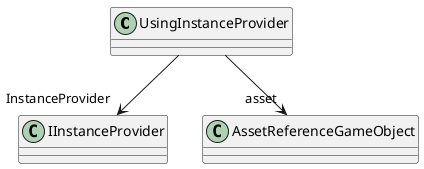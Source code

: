 @startuml
class UsingInstanceProvider {
}
UsingInstanceProvider --> "InstanceProvider" IInstanceProvider
UsingInstanceProvider --> "asset" AssetReferenceGameObject
@enduml
